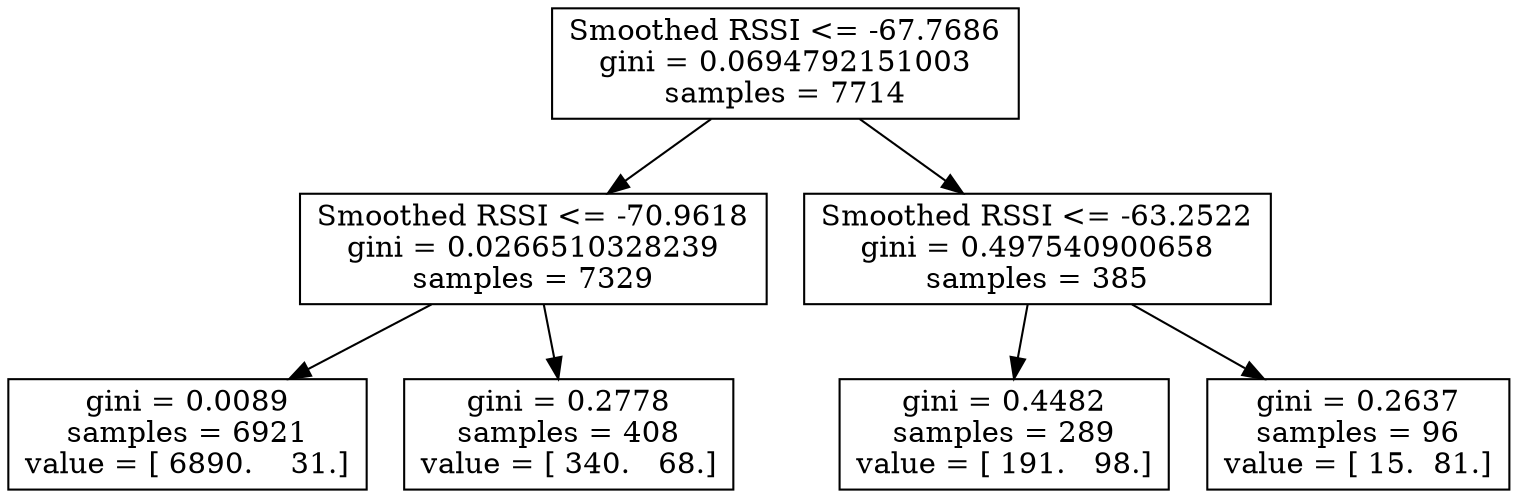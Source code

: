 digraph Tree {
0 [label="Smoothed RSSI <= -67.7686\ngini = 0.0694792151003\nsamples = 7714", shape="box"] ;
1 [label="Smoothed RSSI <= -70.9618\ngini = 0.0266510328239\nsamples = 7329", shape="box"] ;
0 -> 1 ;
2 [label="gini = 0.0089\nsamples = 6921\nvalue = [ 6890.    31.]", shape="box"] ;
1 -> 2 ;
3 [label="gini = 0.2778\nsamples = 408\nvalue = [ 340.   68.]", shape="box"] ;
1 -> 3 ;
4 [label="Smoothed RSSI <= -63.2522\ngini = 0.497540900658\nsamples = 385", shape="box"] ;
0 -> 4 ;
5 [label="gini = 0.4482\nsamples = 289\nvalue = [ 191.   98.]", shape="box"] ;
4 -> 5 ;
6 [label="gini = 0.2637\nsamples = 96\nvalue = [ 15.  81.]", shape="box"] ;
4 -> 6 ;
}